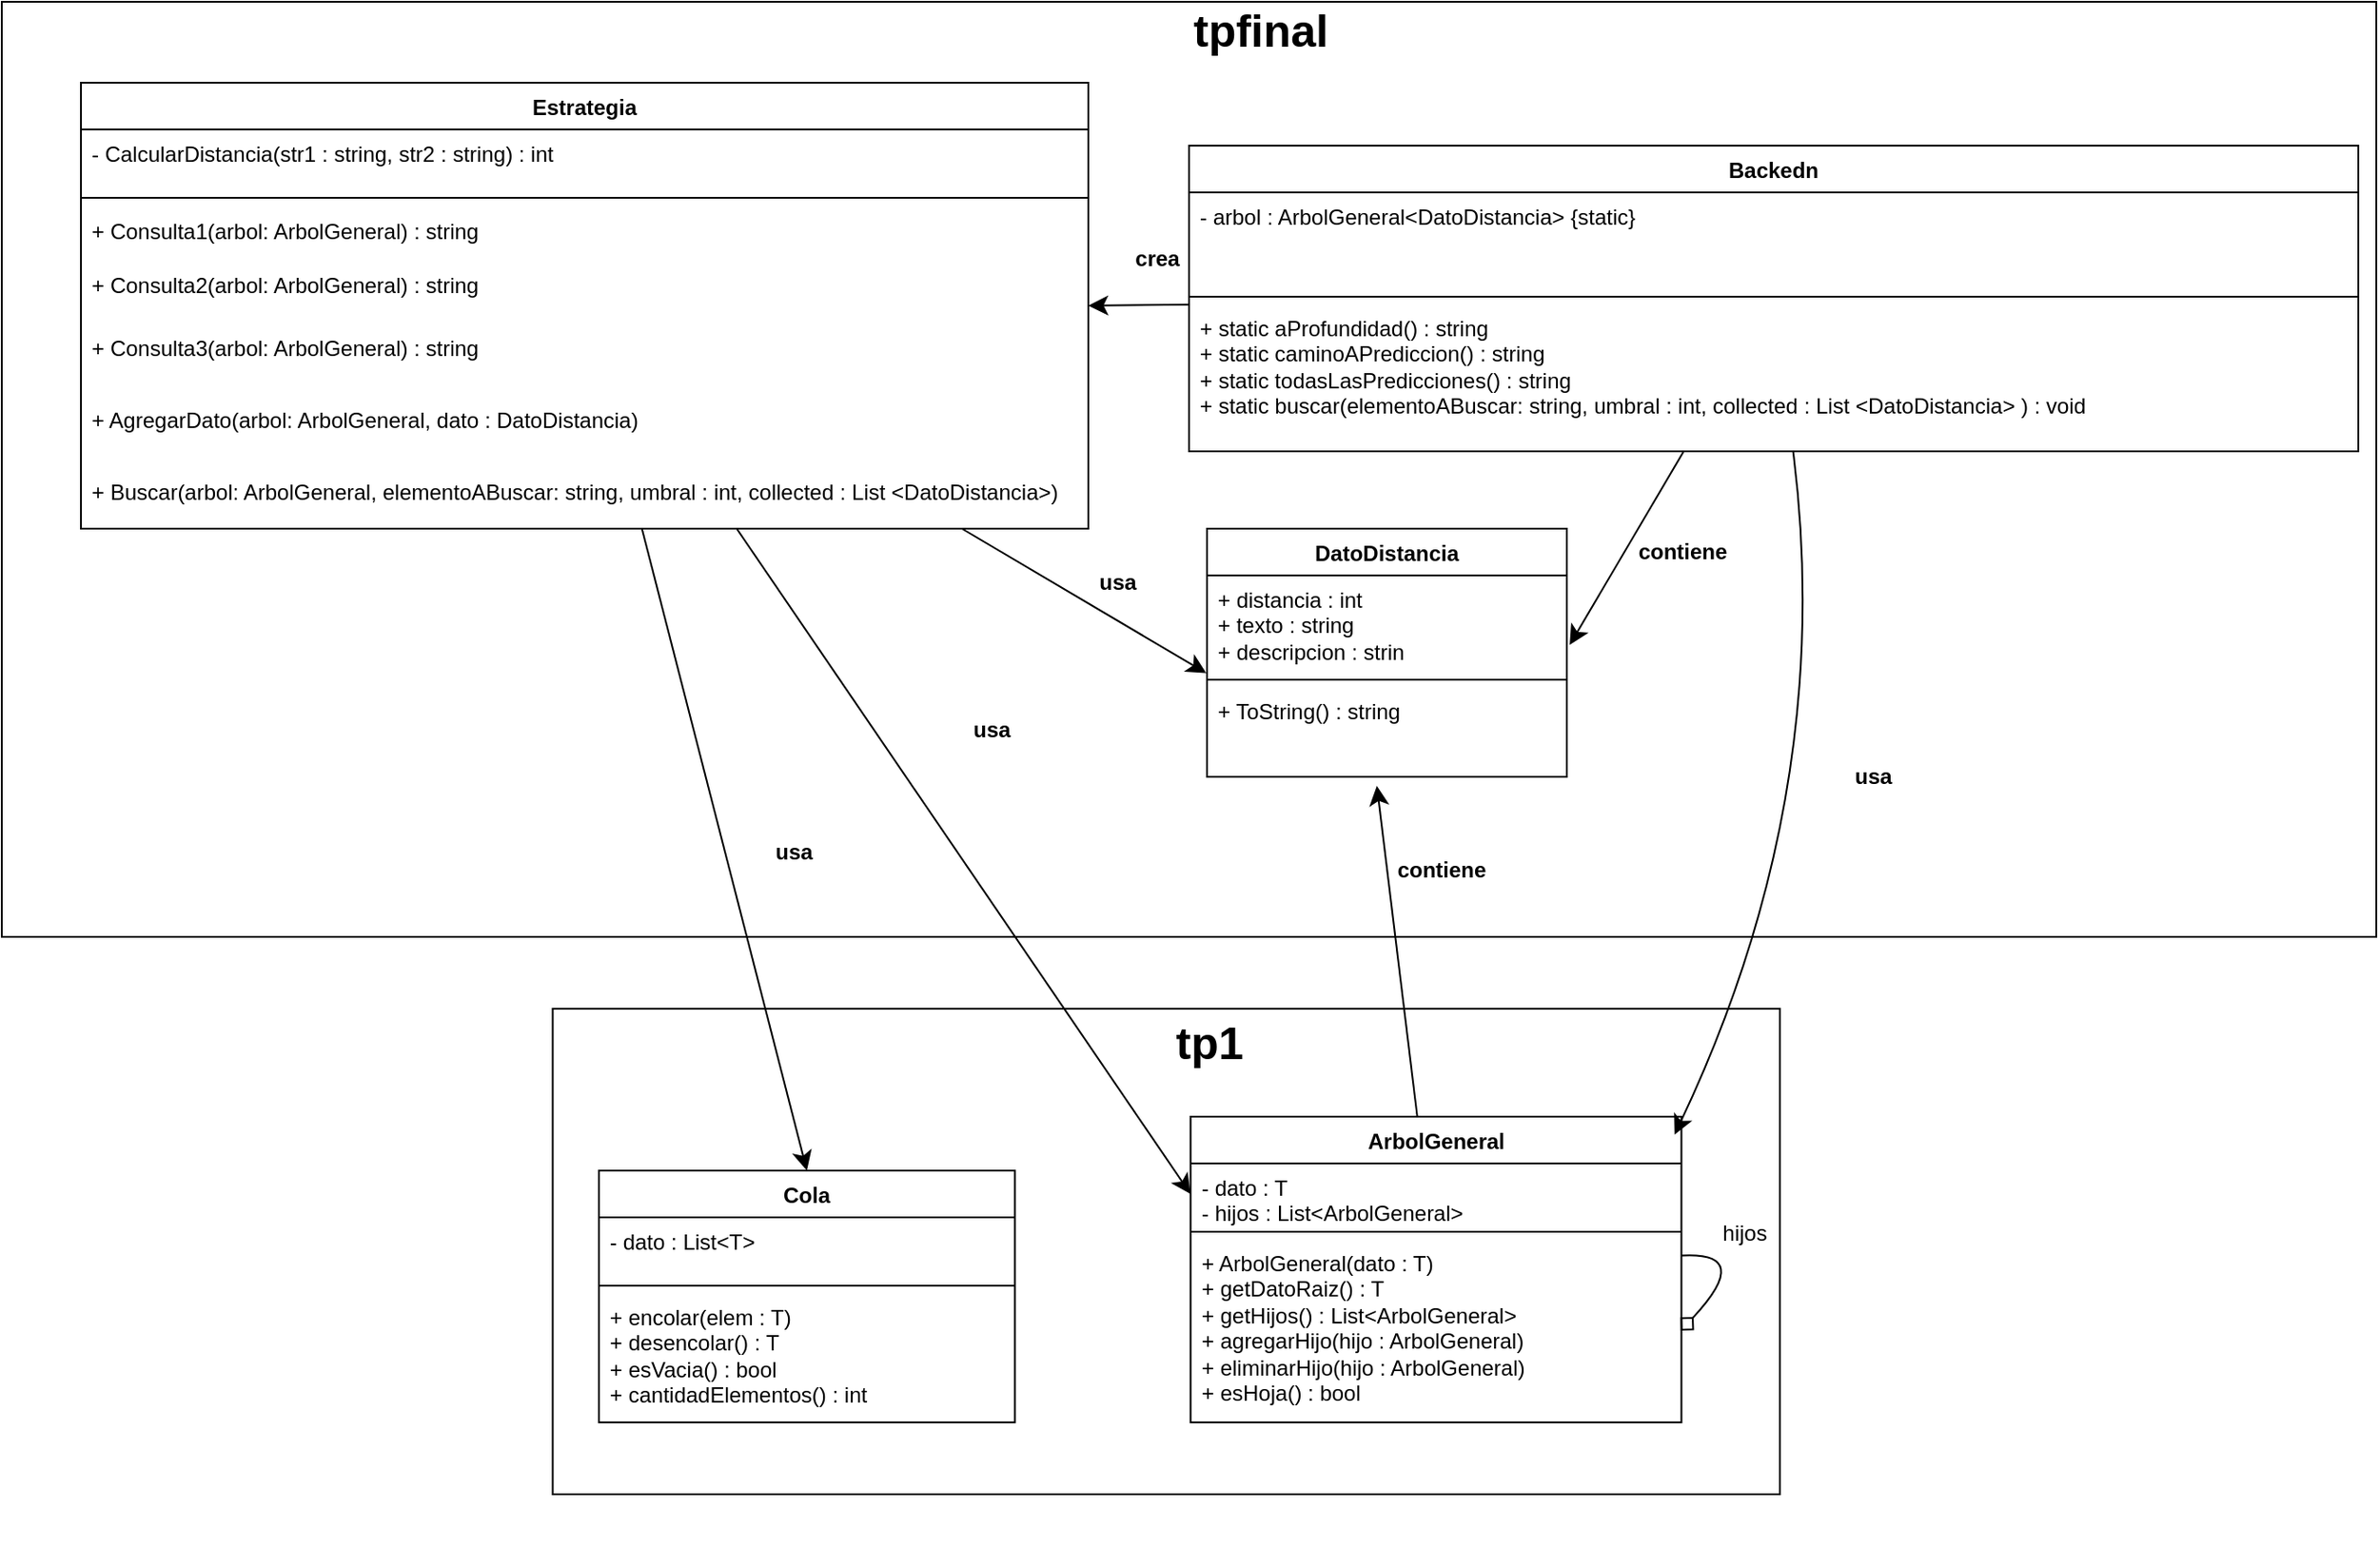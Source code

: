 <mxfile version="28.2.7">
  <diagram name="Página-1" id="VpgmxGetU6f4g4Ij1GQ-">
    <mxGraphModel dx="1901" dy="1071" grid="1" gridSize="10" guides="1" tooltips="1" connect="1" arrows="1" fold="1" page="1" pageScale="1" pageWidth="827" pageHeight="1169" math="0" shadow="0">
      <root>
        <mxCell id="0" />
        <mxCell id="1" parent="0" />
        <mxCell id="zSb6vsl79qmQ6XuV5YI8-1" value="&lt;br&gt;&lt;div&gt;&lt;br&gt;&lt;/div&gt;&lt;div&gt;&lt;br&gt;&lt;/div&gt;&lt;div&gt;&lt;br&gt;&lt;/div&gt;&lt;div&gt;&lt;br&gt;&lt;/div&gt;&lt;div&gt;&lt;br&gt;&lt;/div&gt;&lt;div&gt;&lt;br&gt;&lt;/div&gt;&lt;div&gt;&lt;br&gt;&lt;/div&gt;&lt;div&gt;&lt;br&gt;&lt;/div&gt;&lt;div&gt;&lt;br&gt;&lt;/div&gt;&lt;div&gt;&lt;br&gt;&lt;/div&gt;&lt;div&gt;&lt;br&gt;&lt;/div&gt;&lt;div&gt;&lt;br&gt;&lt;/div&gt;&lt;div&gt;&lt;br&gt;&lt;/div&gt;&lt;div&gt;&lt;br&gt;&lt;/div&gt;&lt;div&gt;&lt;br&gt;&lt;/div&gt;&lt;div&gt;&lt;br&gt;&lt;/div&gt;&lt;div&gt;&lt;br&gt;&lt;/div&gt;&lt;div&gt;&lt;br&gt;&lt;/div&gt;&lt;div&gt;&lt;br&gt;&lt;/div&gt;&lt;div&gt;&lt;br&gt;&lt;/div&gt;&lt;div&gt;&lt;br&gt;&lt;/div&gt;" style="rounded=0;whiteSpace=wrap;html=1;" vertex="1" parent="1">
          <mxGeometry x="90" y="180" width="1320" height="520" as="geometry" />
        </mxCell>
        <mxCell id="zSb6vsl79qmQ6XuV5YI8-15" value="DatoDistancia" style="swimlane;fontStyle=1;align=center;verticalAlign=top;childLayout=stackLayout;horizontal=1;startSize=26;horizontalStack=0;resizeParent=1;resizeParentMax=0;resizeLast=0;collapsible=1;marginBottom=0;whiteSpace=wrap;html=1;" vertex="1" parent="1">
          <mxGeometry x="760" y="473" width="200" height="138" as="geometry" />
        </mxCell>
        <mxCell id="zSb6vsl79qmQ6XuV5YI8-16" value="+ distancia : int&lt;div&gt;+ texto : string&lt;/div&gt;&lt;div&gt;+ descripcion : strin&lt;/div&gt;" style="text;strokeColor=none;fillColor=none;align=left;verticalAlign=top;spacingLeft=4;spacingRight=4;overflow=hidden;rotatable=0;points=[[0,0.5],[1,0.5]];portConstraint=eastwest;whiteSpace=wrap;html=1;" vertex="1" parent="zSb6vsl79qmQ6XuV5YI8-15">
          <mxGeometry y="26" width="200" height="54" as="geometry" />
        </mxCell>
        <mxCell id="zSb6vsl79qmQ6XuV5YI8-17" value="" style="line;strokeWidth=1;fillColor=none;align=left;verticalAlign=middle;spacingTop=-1;spacingLeft=3;spacingRight=3;rotatable=0;labelPosition=right;points=[];portConstraint=eastwest;strokeColor=inherit;" vertex="1" parent="zSb6vsl79qmQ6XuV5YI8-15">
          <mxGeometry y="80" width="200" height="8" as="geometry" />
        </mxCell>
        <mxCell id="zSb6vsl79qmQ6XuV5YI8-18" value="+ ToString() : string" style="text;strokeColor=none;fillColor=none;align=left;verticalAlign=top;spacingLeft=4;spacingRight=4;overflow=hidden;rotatable=0;points=[[0,0.5],[1,0.5]];portConstraint=eastwest;whiteSpace=wrap;html=1;" vertex="1" parent="zSb6vsl79qmQ6XuV5YI8-15">
          <mxGeometry y="88" width="200" height="50" as="geometry" />
        </mxCell>
        <mxCell id="zSb6vsl79qmQ6XuV5YI8-85" style="edgeStyle=none;curved=1;rounded=0;orthogonalLoop=1;jettySize=auto;html=1;entryX=1;entryY=0.5;entryDx=0;entryDy=0;fontSize=12;startSize=8;endSize=8;" edge="1" parent="1" source="zSb6vsl79qmQ6XuV5YI8-24" target="zSb6vsl79qmQ6XuV5YI8-54">
          <mxGeometry relative="1" as="geometry" />
        </mxCell>
        <mxCell id="zSb6vsl79qmQ6XuV5YI8-24" value="Backedn" style="swimlane;fontStyle=1;align=center;verticalAlign=top;childLayout=stackLayout;horizontal=1;startSize=26;horizontalStack=0;resizeParent=1;resizeParentMax=0;resizeLast=0;collapsible=1;marginBottom=0;whiteSpace=wrap;html=1;" vertex="1" parent="1">
          <mxGeometry x="750" y="260" width="650" height="170" as="geometry" />
        </mxCell>
        <mxCell id="zSb6vsl79qmQ6XuV5YI8-25" value="&lt;div&gt;- arbol : ArbolGeneral&amp;lt;DatoDistancia&amp;gt; {static}&lt;/div&gt;" style="text;strokeColor=none;fillColor=none;align=left;verticalAlign=top;spacingLeft=4;spacingRight=4;overflow=hidden;rotatable=0;points=[[0,0.5],[1,0.5]];portConstraint=eastwest;whiteSpace=wrap;html=1;" vertex="1" parent="zSb6vsl79qmQ6XuV5YI8-24">
          <mxGeometry y="26" width="650" height="54" as="geometry" />
        </mxCell>
        <mxCell id="zSb6vsl79qmQ6XuV5YI8-26" value="" style="line;strokeWidth=1;fillColor=none;align=left;verticalAlign=middle;spacingTop=-1;spacingLeft=3;spacingRight=3;rotatable=0;labelPosition=right;points=[];portConstraint=eastwest;strokeColor=inherit;" vertex="1" parent="zSb6vsl79qmQ6XuV5YI8-24">
          <mxGeometry y="80" width="650" height="8" as="geometry" />
        </mxCell>
        <mxCell id="zSb6vsl79qmQ6XuV5YI8-27" value="+ static aProfundidad() : string&lt;div&gt;+ static caminoAPrediccion() : string&lt;/div&gt;&lt;div&gt;+ static todasLasPredicciones() : string&lt;/div&gt;&lt;div&gt;+ static buscar(elementoABuscar: string, umbral : int, collected : List &amp;lt;DatoDistancia&amp;gt; ) : void&lt;/div&gt;" style="text;strokeColor=none;fillColor=none;align=left;verticalAlign=top;spacingLeft=4;spacingRight=4;overflow=hidden;rotatable=0;points=[[0,0.5],[1,0.5]];portConstraint=eastwest;whiteSpace=wrap;html=1;" vertex="1" parent="zSb6vsl79qmQ6XuV5YI8-24">
          <mxGeometry y="88" width="650" height="82" as="geometry" />
        </mxCell>
        <mxCell id="zSb6vsl79qmQ6XuV5YI8-44" value="" style="group" vertex="1" connectable="0" parent="1">
          <mxGeometry x="350" y="750" width="740" height="300" as="geometry" />
        </mxCell>
        <mxCell id="zSb6vsl79qmQ6XuV5YI8-45" value="" style="group" vertex="1" connectable="0" parent="zSb6vsl79qmQ6XuV5YI8-44">
          <mxGeometry x="46.25" y="-10" width="693.75" height="270" as="geometry" />
        </mxCell>
        <mxCell id="zSb6vsl79qmQ6XuV5YI8-23" value="" style="rounded=0;whiteSpace=wrap;html=1;" vertex="1" parent="zSb6vsl79qmQ6XuV5YI8-45">
          <mxGeometry width="682.188" height="270" as="geometry" />
        </mxCell>
        <mxCell id="zSb6vsl79qmQ6XuV5YI8-36" value="ArbolGeneral" style="swimlane;fontStyle=1;align=center;verticalAlign=top;childLayout=stackLayout;horizontal=1;startSize=26;horizontalStack=0;resizeParent=1;resizeParentMax=0;resizeLast=0;collapsible=1;marginBottom=0;whiteSpace=wrap;html=1;" vertex="1" parent="zSb6vsl79qmQ6XuV5YI8-45">
          <mxGeometry x="354.588" y="60" width="272.875" height="170" as="geometry" />
        </mxCell>
        <mxCell id="zSb6vsl79qmQ6XuV5YI8-37" value="- dato : T&lt;div&gt;- hijos : List&amp;lt;ArbolGeneral&amp;gt;&lt;/div&gt;" style="text;strokeColor=none;fillColor=none;align=left;verticalAlign=top;spacingLeft=4;spacingRight=4;overflow=hidden;rotatable=0;points=[[0,0.5],[1,0.5]];portConstraint=eastwest;whiteSpace=wrap;html=1;" vertex="1" parent="zSb6vsl79qmQ6XuV5YI8-36">
          <mxGeometry y="26" width="272.875" height="34" as="geometry" />
        </mxCell>
        <mxCell id="zSb6vsl79qmQ6XuV5YI8-38" value="" style="line;strokeWidth=1;fillColor=none;align=left;verticalAlign=middle;spacingTop=-1;spacingLeft=3;spacingRight=3;rotatable=0;labelPosition=right;points=[];portConstraint=eastwest;strokeColor=inherit;" vertex="1" parent="zSb6vsl79qmQ6XuV5YI8-36">
          <mxGeometry y="60" width="272.875" height="8" as="geometry" />
        </mxCell>
        <mxCell id="zSb6vsl79qmQ6XuV5YI8-39" value="+ ArbolGeneral(dato : T)&lt;div&gt;+ getDatoRaiz() : T&lt;/div&gt;&lt;div&gt;+ getHijos() : List&amp;lt;ArbolGeneral&amp;gt;&lt;/div&gt;&lt;div&gt;+ agregarHijo(hijo : ArbolGeneral)&lt;/div&gt;&lt;div&gt;+ eliminarHijo(hijo : ArbolGeneral)&lt;/div&gt;&lt;div&gt;+ esHoja() : bool&lt;/div&gt;" style="text;strokeColor=none;fillColor=none;align=left;verticalAlign=top;spacingLeft=4;spacingRight=4;overflow=hidden;rotatable=0;points=[[0,0.5],[1,0.5]];portConstraint=eastwest;whiteSpace=wrap;html=1;" vertex="1" parent="zSb6vsl79qmQ6XuV5YI8-36">
          <mxGeometry y="68" width="272.875" height="102" as="geometry" />
        </mxCell>
        <mxCell id="zSb6vsl79qmQ6XuV5YI8-60" style="edgeStyle=none;curved=1;rounded=0;orthogonalLoop=1;jettySize=auto;html=1;fontSize=12;startSize=8;endSize=8;endArrow=diamond;endFill=0;" edge="1" parent="zSb6vsl79qmQ6XuV5YI8-36" source="zSb6vsl79qmQ6XuV5YI8-36">
          <mxGeometry relative="1" as="geometry">
            <mxPoint x="272.541" y="119" as="targetPoint" />
            <Array as="points">
              <mxPoint x="313.652" y="75" />
            </Array>
          </mxGeometry>
        </mxCell>
        <mxCell id="zSb6vsl79qmQ6XuV5YI8-40" value="Cola" style="swimlane;fontStyle=1;align=center;verticalAlign=top;childLayout=stackLayout;horizontal=1;startSize=26;horizontalStack=0;resizeParent=1;resizeParentMax=0;resizeLast=0;collapsible=1;marginBottom=0;whiteSpace=wrap;html=1;" vertex="1" parent="zSb6vsl79qmQ6XuV5YI8-45">
          <mxGeometry x="25.694" y="90" width="231.25" height="140" as="geometry" />
        </mxCell>
        <mxCell id="zSb6vsl79qmQ6XuV5YI8-41" value="- dato : List&amp;lt;T&amp;gt;" style="text;strokeColor=none;fillColor=none;align=left;verticalAlign=top;spacingLeft=4;spacingRight=4;overflow=hidden;rotatable=0;points=[[0,0.5],[1,0.5]];portConstraint=eastwest;whiteSpace=wrap;html=1;" vertex="1" parent="zSb6vsl79qmQ6XuV5YI8-40">
          <mxGeometry y="26" width="231.25" height="34" as="geometry" />
        </mxCell>
        <mxCell id="zSb6vsl79qmQ6XuV5YI8-42" value="" style="line;strokeWidth=1;fillColor=none;align=left;verticalAlign=middle;spacingTop=-1;spacingLeft=3;spacingRight=3;rotatable=0;labelPosition=right;points=[];portConstraint=eastwest;strokeColor=inherit;" vertex="1" parent="zSb6vsl79qmQ6XuV5YI8-40">
          <mxGeometry y="60" width="231.25" height="8" as="geometry" />
        </mxCell>
        <mxCell id="zSb6vsl79qmQ6XuV5YI8-43" value="+ encolar(elem : T)&lt;div&gt;+ desencolar() : T&lt;/div&gt;&lt;div&gt;+ esVacia() : bool&lt;/div&gt;&lt;div&gt;+ cantidadElementos() : int&lt;/div&gt;" style="text;strokeColor=none;fillColor=none;align=left;verticalAlign=top;spacingLeft=4;spacingRight=4;overflow=hidden;rotatable=0;points=[[0,0.5],[1,0.5]];portConstraint=eastwest;whiteSpace=wrap;html=1;" vertex="1" parent="zSb6vsl79qmQ6XuV5YI8-40">
          <mxGeometry y="68" width="231.25" height="72" as="geometry" />
        </mxCell>
        <mxCell id="zSb6vsl79qmQ6XuV5YI8-88" value="&lt;b&gt;&lt;font style=&quot;font-size: 25px;&quot;&gt;tp1&lt;/font&gt;&lt;/b&gt;" style="text;html=1;whiteSpace=wrap;strokeColor=none;fillColor=none;align=center;verticalAlign=middle;rounded=0;" vertex="1" parent="zSb6vsl79qmQ6XuV5YI8-45">
          <mxGeometry x="313.749" y="3" width="102.778" height="30" as="geometry" />
        </mxCell>
        <mxCell id="zSb6vsl79qmQ6XuV5YI8-94" value="hijos" style="text;html=1;whiteSpace=wrap;strokeColor=none;fillColor=none;align=center;verticalAlign=middle;rounded=0;" vertex="1" parent="zSb6vsl79qmQ6XuV5YI8-45">
          <mxGeometry x="632.083" y="110" width="61.667" height="30" as="geometry" />
        </mxCell>
        <mxCell id="zSb6vsl79qmQ6XuV5YI8-79" style="edgeStyle=none;curved=1;rounded=0;orthogonalLoop=1;jettySize=auto;html=1;entryX=0.5;entryY=0;entryDx=0;entryDy=0;fontSize=12;startSize=8;endSize=8;" edge="1" parent="1" source="zSb6vsl79qmQ6XuV5YI8-54" target="zSb6vsl79qmQ6XuV5YI8-40">
          <mxGeometry relative="1" as="geometry" />
        </mxCell>
        <mxCell id="zSb6vsl79qmQ6XuV5YI8-90" style="edgeStyle=none;curved=1;rounded=0;orthogonalLoop=1;jettySize=auto;html=1;entryX=0;entryY=0.5;entryDx=0;entryDy=0;fontSize=12;startSize=8;endSize=8;" edge="1" parent="1" source="zSb6vsl79qmQ6XuV5YI8-54" target="zSb6vsl79qmQ6XuV5YI8-37">
          <mxGeometry relative="1" as="geometry" />
        </mxCell>
        <mxCell id="zSb6vsl79qmQ6XuV5YI8-54" value="Estrategia" style="swimlane;fontStyle=1;align=center;verticalAlign=top;childLayout=stackLayout;horizontal=1;startSize=26;horizontalStack=0;resizeParent=1;resizeParentMax=0;resizeLast=0;collapsible=1;marginBottom=0;whiteSpace=wrap;html=1;" vertex="1" parent="1">
          <mxGeometry x="134" y="225" width="560" height="248" as="geometry" />
        </mxCell>
        <mxCell id="zSb6vsl79qmQ6XuV5YI8-55" value="- CalcularDistancia(str1 : string, str2 : string) : int" style="text;strokeColor=none;fillColor=none;align=left;verticalAlign=top;spacingLeft=4;spacingRight=4;overflow=hidden;rotatable=0;points=[[0,0.5],[1,0.5]];portConstraint=eastwest;whiteSpace=wrap;html=1;" vertex="1" parent="zSb6vsl79qmQ6XuV5YI8-54">
          <mxGeometry y="26" width="560" height="34" as="geometry" />
        </mxCell>
        <mxCell id="zSb6vsl79qmQ6XuV5YI8-56" value="" style="line;strokeWidth=1;fillColor=none;align=left;verticalAlign=middle;spacingTop=-1;spacingLeft=3;spacingRight=3;rotatable=0;labelPosition=right;points=[];portConstraint=eastwest;strokeColor=inherit;" vertex="1" parent="zSb6vsl79qmQ6XuV5YI8-54">
          <mxGeometry y="60" width="560" height="8" as="geometry" />
        </mxCell>
        <mxCell id="zSb6vsl79qmQ6XuV5YI8-48" value="" style="group" vertex="1" connectable="0" parent="zSb6vsl79qmQ6XuV5YI8-54">
          <mxGeometry y="68" width="560" height="180" as="geometry" />
        </mxCell>
        <mxCell id="zSb6vsl79qmQ6XuV5YI8-49" value="+ Consulta1(arbol: ArbolGeneral) : string" style="text;strokeColor=none;fillColor=none;align=left;verticalAlign=middle;spacingLeft=4;spacingRight=4;overflow=hidden;points=[[0,0.5],[1,0.5]];portConstraint=eastwest;rotatable=0;whiteSpace=wrap;html=1;" vertex="1" parent="zSb6vsl79qmQ6XuV5YI8-48">
          <mxGeometry width="550" height="30" as="geometry" />
        </mxCell>
        <mxCell id="zSb6vsl79qmQ6XuV5YI8-50" value="+ Consulta2(arbol: ArbolGeneral) : string" style="text;strokeColor=none;fillColor=none;align=left;verticalAlign=middle;spacingLeft=4;spacingRight=4;overflow=hidden;points=[[0,0.5],[1,0.5]];portConstraint=eastwest;rotatable=0;whiteSpace=wrap;html=1;" vertex="1" parent="zSb6vsl79qmQ6XuV5YI8-48">
          <mxGeometry y="30" width="550" height="30" as="geometry" />
        </mxCell>
        <mxCell id="zSb6vsl79qmQ6XuV5YI8-51" value="+ Consulta3(arbol: ArbolGeneral) : string" style="text;strokeColor=none;fillColor=none;align=left;verticalAlign=middle;spacingLeft=4;spacingRight=4;overflow=hidden;points=[[0,0.5],[1,0.5]];portConstraint=eastwest;rotatable=0;whiteSpace=wrap;html=1;" vertex="1" parent="zSb6vsl79qmQ6XuV5YI8-48">
          <mxGeometry y="60" width="550" height="40" as="geometry" />
        </mxCell>
        <mxCell id="zSb6vsl79qmQ6XuV5YI8-52" value="+ AgregarDato(arbol: ArbolGeneral, dato : DatoDistancia)" style="text;strokeColor=none;fillColor=none;align=left;verticalAlign=middle;spacingLeft=4;spacingRight=4;overflow=hidden;points=[[0,0.5],[1,0.5]];portConstraint=eastwest;rotatable=0;whiteSpace=wrap;html=1;" vertex="1" parent="zSb6vsl79qmQ6XuV5YI8-48">
          <mxGeometry y="100" width="550" height="40" as="geometry" />
        </mxCell>
        <mxCell id="zSb6vsl79qmQ6XuV5YI8-53" value="+ Buscar(arbol: ArbolGeneral, elementoABuscar: string, umbral : int, collected : List &amp;lt;DatoDistancia&amp;gt;)" style="text;strokeColor=none;fillColor=none;align=left;verticalAlign=middle;spacingLeft=4;spacingRight=4;overflow=hidden;points=[[0,0.5],[1,0.5]];portConstraint=eastwest;rotatable=0;whiteSpace=wrap;html=1;" vertex="1" parent="zSb6vsl79qmQ6XuV5YI8-48">
          <mxGeometry y="140" width="550" height="40" as="geometry" />
        </mxCell>
        <mxCell id="zSb6vsl79qmQ6XuV5YI8-77" style="edgeStyle=none;curved=1;rounded=0;orthogonalLoop=1;jettySize=auto;html=1;entryX=-0.002;entryY=1.006;entryDx=0;entryDy=0;entryPerimeter=0;fontSize=12;startSize=8;endSize=8;" edge="1" parent="1" source="zSb6vsl79qmQ6XuV5YI8-54" target="zSb6vsl79qmQ6XuV5YI8-16">
          <mxGeometry relative="1" as="geometry" />
        </mxCell>
        <mxCell id="zSb6vsl79qmQ6XuV5YI8-78" style="edgeStyle=none;curved=1;rounded=0;orthogonalLoop=1;jettySize=auto;html=1;entryX=0.472;entryY=1.1;entryDx=0;entryDy=0;entryPerimeter=0;fontSize=12;startSize=8;endSize=8;" edge="1" parent="1" source="zSb6vsl79qmQ6XuV5YI8-36" target="zSb6vsl79qmQ6XuV5YI8-18">
          <mxGeometry relative="1" as="geometry" />
        </mxCell>
        <mxCell id="zSb6vsl79qmQ6XuV5YI8-86" style="edgeStyle=none;curved=1;rounded=0;orthogonalLoop=1;jettySize=auto;html=1;entryX=1.008;entryY=0.716;entryDx=0;entryDy=0;entryPerimeter=0;fontSize=12;startSize=8;endSize=8;" edge="1" parent="1" source="zSb6vsl79qmQ6XuV5YI8-24" target="zSb6vsl79qmQ6XuV5YI8-16">
          <mxGeometry relative="1" as="geometry" />
        </mxCell>
        <mxCell id="zSb6vsl79qmQ6XuV5YI8-87" value="&lt;b&gt;&lt;font style=&quot;font-size: 25px;&quot;&gt;tpfinal&lt;/font&gt;&lt;/b&gt;" style="text;html=1;whiteSpace=wrap;strokeColor=none;fillColor=none;align=center;verticalAlign=middle;rounded=0;" vertex="1" parent="1">
          <mxGeometry x="740" y="180" width="100" height="30" as="geometry" />
        </mxCell>
        <mxCell id="zSb6vsl79qmQ6XuV5YI8-95" value="usa" style="text;align=center;fontStyle=1;verticalAlign=middle;spacingLeft=3;spacingRight=3;strokeColor=none;rotatable=0;points=[[0,0.5],[1,0.5]];portConstraint=eastwest;html=1;" vertex="1" parent="1">
          <mxGeometry x="670" y="490" width="80" height="26" as="geometry" />
        </mxCell>
        <mxCell id="zSb6vsl79qmQ6XuV5YI8-96" value="usa" style="text;align=center;fontStyle=1;verticalAlign=middle;spacingLeft=3;spacingRight=3;strokeColor=none;rotatable=0;points=[[0,0.5],[1,0.5]];portConstraint=eastwest;html=1;" vertex="1" parent="1">
          <mxGeometry x="600" y="572" width="80" height="26" as="geometry" />
        </mxCell>
        <mxCell id="zSb6vsl79qmQ6XuV5YI8-97" value="usa" style="text;align=center;fontStyle=1;verticalAlign=middle;spacingLeft=3;spacingRight=3;strokeColor=none;rotatable=0;points=[[0,0.5],[1,0.5]];portConstraint=eastwest;html=1;" vertex="1" parent="1">
          <mxGeometry x="490" y="640" width="80" height="26" as="geometry" />
        </mxCell>
        <mxCell id="zSb6vsl79qmQ6XuV5YI8-98" value="contiene" style="text;align=center;fontStyle=1;verticalAlign=middle;spacingLeft=3;spacingRight=3;strokeColor=none;rotatable=0;points=[[0,0.5],[1,0.5]];portConstraint=eastwest;html=1;" vertex="1" parent="1">
          <mxGeometry x="850" y="650" width="80" height="26" as="geometry" />
        </mxCell>
        <mxCell id="zSb6vsl79qmQ6XuV5YI8-99" value="crea" style="text;align=center;fontStyle=1;verticalAlign=middle;spacingLeft=3;spacingRight=3;strokeColor=none;rotatable=0;points=[[0,0.5],[1,0.5]];portConstraint=eastwest;html=1;" vertex="1" parent="1">
          <mxGeometry x="692" y="310" width="80" height="26" as="geometry" />
        </mxCell>
        <mxCell id="zSb6vsl79qmQ6XuV5YI8-100" value="contiene" style="text;align=center;fontStyle=1;verticalAlign=middle;spacingLeft=3;spacingRight=3;strokeColor=none;rotatable=0;points=[[0,0.5],[1,0.5]];portConstraint=eastwest;html=1;" vertex="1" parent="1">
          <mxGeometry x="984" y="473" width="80" height="26" as="geometry" />
        </mxCell>
        <mxCell id="zSb6vsl79qmQ6XuV5YI8-101" style="edgeStyle=none;curved=1;rounded=0;orthogonalLoop=1;jettySize=auto;html=1;entryX=0.986;entryY=0.059;entryDx=0;entryDy=0;entryPerimeter=0;fontSize=12;startSize=8;endSize=8;" edge="1" parent="1" source="zSb6vsl79qmQ6XuV5YI8-24" target="zSb6vsl79qmQ6XuV5YI8-36">
          <mxGeometry relative="1" as="geometry">
            <Array as="points">
              <mxPoint x="1110" y="620" />
            </Array>
          </mxGeometry>
        </mxCell>
        <mxCell id="zSb6vsl79qmQ6XuV5YI8-102" value="usa" style="text;align=center;fontStyle=1;verticalAlign=middle;spacingLeft=3;spacingRight=3;strokeColor=none;rotatable=0;points=[[0,0.5],[1,0.5]];portConstraint=eastwest;html=1;" vertex="1" parent="1">
          <mxGeometry x="1090" y="598" width="80" height="26" as="geometry" />
        </mxCell>
      </root>
    </mxGraphModel>
  </diagram>
</mxfile>

